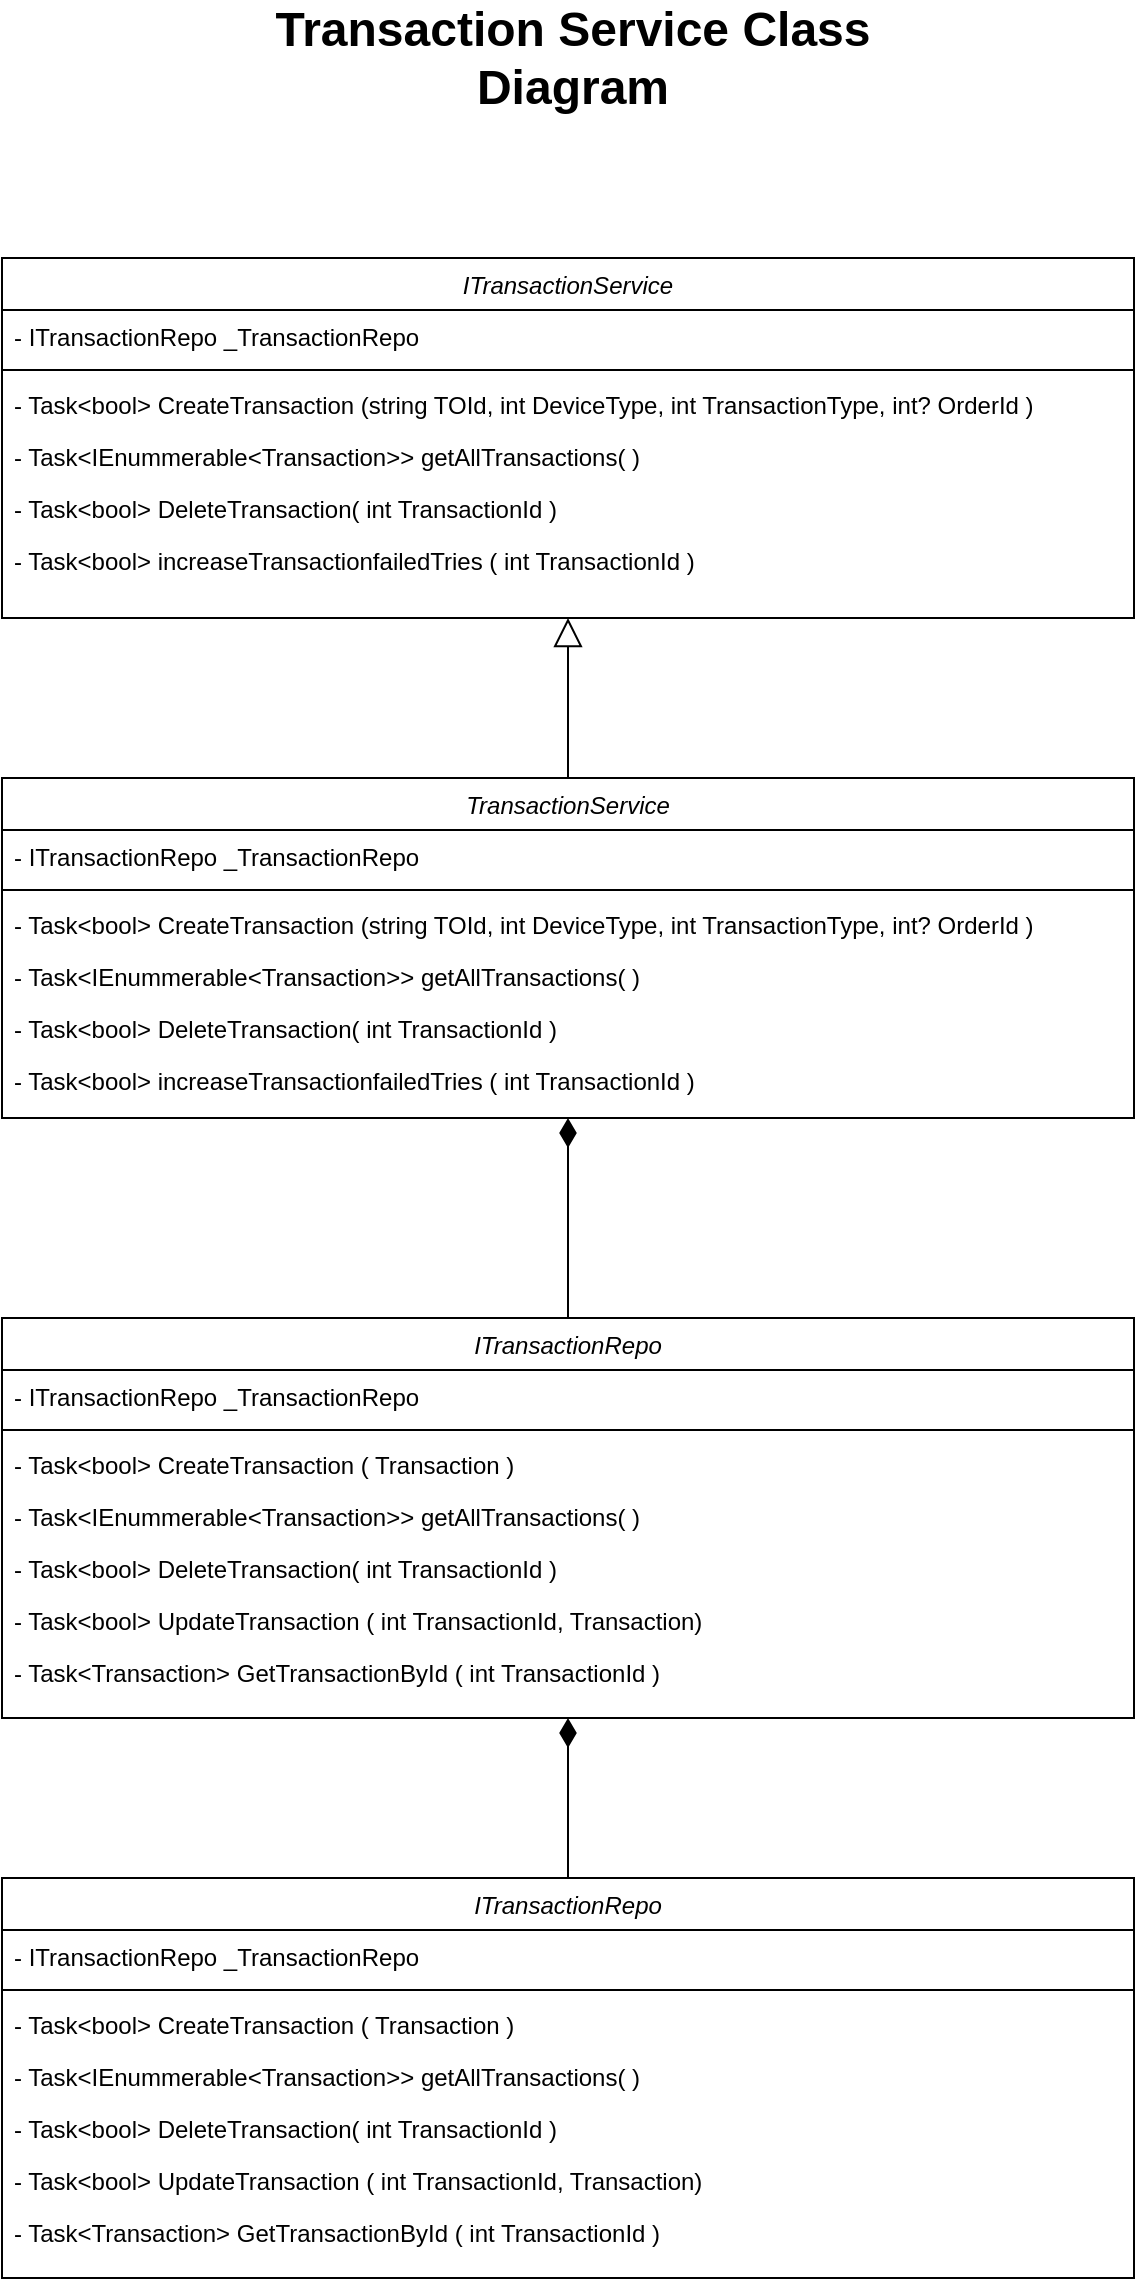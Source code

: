 <mxfile version="14.2.9" type="device"><diagram id="tg05gjFLdQwytkQnkUuj" name="Page-1"><mxGraphModel dx="572" dy="2946" grid="1" gridSize="10" guides="1" tooltips="1" connect="1" arrows="1" fold="1" page="1" pageScale="1" pageWidth="850" pageHeight="1100" math="0" shadow="0"><root><mxCell id="0"/><mxCell id="1" parent="0"/><mxCell id="O9ue_ayHDSaClEoDanWj-63" value="ITransactionService" style="swimlane;fontStyle=2;align=center;verticalAlign=top;childLayout=stackLayout;horizontal=1;startSize=26;horizontalStack=0;resizeParent=1;resizeLast=0;collapsible=1;marginBottom=0;rounded=0;shadow=0;strokeWidth=1;" vertex="1" parent="1"><mxGeometry x="990" y="-1700" width="566" height="180" as="geometry"><mxRectangle x="230" y="140" width="160" height="26" as="alternateBounds"/></mxGeometry></mxCell><mxCell id="O9ue_ayHDSaClEoDanWj-64" value="- ITransactionRepo _TransactionRepo" style="text;align=left;verticalAlign=top;spacingLeft=4;spacingRight=4;overflow=hidden;rotatable=0;points=[[0,0.5],[1,0.5]];portConstraint=eastwest;" vertex="1" parent="O9ue_ayHDSaClEoDanWj-63"><mxGeometry y="26" width="566" height="26" as="geometry"/></mxCell><mxCell id="O9ue_ayHDSaClEoDanWj-65" value="" style="line;html=1;strokeWidth=1;align=left;verticalAlign=middle;spacingTop=-1;spacingLeft=3;spacingRight=3;rotatable=0;labelPosition=right;points=[];portConstraint=eastwest;" vertex="1" parent="O9ue_ayHDSaClEoDanWj-63"><mxGeometry y="52" width="566" height="8" as="geometry"/></mxCell><mxCell id="O9ue_ayHDSaClEoDanWj-66" value="- Task&lt;bool&gt; CreateTransaction (string TOId, int DeviceType, int TransactionType, int? OrderId )" style="text;align=left;verticalAlign=top;spacingLeft=4;spacingRight=4;overflow=hidden;rotatable=0;points=[[0,0.5],[1,0.5]];portConstraint=eastwest;" vertex="1" parent="O9ue_ayHDSaClEoDanWj-63"><mxGeometry y="60" width="566" height="26" as="geometry"/></mxCell><mxCell id="O9ue_ayHDSaClEoDanWj-67" value="- Task&lt;IEnummerable&lt;Transaction&gt;&gt; getAllTransactions( )" style="text;align=left;verticalAlign=top;spacingLeft=4;spacingRight=4;overflow=hidden;rotatable=0;points=[[0,0.5],[1,0.5]];portConstraint=eastwest;" vertex="1" parent="O9ue_ayHDSaClEoDanWj-63"><mxGeometry y="86" width="566" height="26" as="geometry"/></mxCell><mxCell id="O9ue_ayHDSaClEoDanWj-68" value="- Task&lt;bool&gt; DeleteTransaction( int TransactionId )" style="text;align=left;verticalAlign=top;spacingLeft=4;spacingRight=4;overflow=hidden;rotatable=0;points=[[0,0.5],[1,0.5]];portConstraint=eastwest;" vertex="1" parent="O9ue_ayHDSaClEoDanWj-63"><mxGeometry y="112" width="566" height="26" as="geometry"/></mxCell><mxCell id="O9ue_ayHDSaClEoDanWj-69" value="- Task&lt;bool&gt; increaseTransactionfailedTries ( int TransactionId )" style="text;align=left;verticalAlign=top;spacingLeft=4;spacingRight=4;overflow=hidden;rotatable=0;points=[[0,0.5],[1,0.5]];portConstraint=eastwest;" vertex="1" parent="O9ue_ayHDSaClEoDanWj-63"><mxGeometry y="138" width="566" height="26" as="geometry"/></mxCell><mxCell id="O9ue_ayHDSaClEoDanWj-70" style="edgeStyle=orthogonalEdgeStyle;rounded=0;orthogonalLoop=1;jettySize=auto;html=1;exitX=0.5;exitY=0;exitDx=0;exitDy=0;entryX=0.5;entryY=1;entryDx=0;entryDy=0;endArrow=block;endFill=0;endSize=12;" edge="1" parent="1" source="O9ue_ayHDSaClEoDanWj-71" target="O9ue_ayHDSaClEoDanWj-63"><mxGeometry relative="1" as="geometry"><mxPoint x="1273" y="-1500" as="targetPoint"/></mxGeometry></mxCell><mxCell id="O9ue_ayHDSaClEoDanWj-71" value="TransactionService" style="swimlane;fontStyle=2;align=center;verticalAlign=top;childLayout=stackLayout;horizontal=1;startSize=26;horizontalStack=0;resizeParent=1;resizeLast=0;collapsible=1;marginBottom=0;rounded=0;shadow=0;strokeWidth=1;" vertex="1" parent="1"><mxGeometry x="990" y="-1440" width="566" height="170" as="geometry"><mxRectangle x="230" y="140" width="160" height="26" as="alternateBounds"/></mxGeometry></mxCell><mxCell id="O9ue_ayHDSaClEoDanWj-72" value="- ITransactionRepo _TransactionRepo" style="text;align=left;verticalAlign=top;spacingLeft=4;spacingRight=4;overflow=hidden;rotatable=0;points=[[0,0.5],[1,0.5]];portConstraint=eastwest;" vertex="1" parent="O9ue_ayHDSaClEoDanWj-71"><mxGeometry y="26" width="566" height="26" as="geometry"/></mxCell><mxCell id="O9ue_ayHDSaClEoDanWj-73" value="" style="line;html=1;strokeWidth=1;align=left;verticalAlign=middle;spacingTop=-1;spacingLeft=3;spacingRight=3;rotatable=0;labelPosition=right;points=[];portConstraint=eastwest;" vertex="1" parent="O9ue_ayHDSaClEoDanWj-71"><mxGeometry y="52" width="566" height="8" as="geometry"/></mxCell><mxCell id="O9ue_ayHDSaClEoDanWj-74" value="- Task&lt;bool&gt; CreateTransaction (string TOId, int DeviceType, int TransactionType, int? OrderId )" style="text;align=left;verticalAlign=top;spacingLeft=4;spacingRight=4;overflow=hidden;rotatable=0;points=[[0,0.5],[1,0.5]];portConstraint=eastwest;" vertex="1" parent="O9ue_ayHDSaClEoDanWj-71"><mxGeometry y="60" width="566" height="26" as="geometry"/></mxCell><mxCell id="O9ue_ayHDSaClEoDanWj-75" value="- Task&lt;IEnummerable&lt;Transaction&gt;&gt; getAllTransactions( )" style="text;align=left;verticalAlign=top;spacingLeft=4;spacingRight=4;overflow=hidden;rotatable=0;points=[[0,0.5],[1,0.5]];portConstraint=eastwest;" vertex="1" parent="O9ue_ayHDSaClEoDanWj-71"><mxGeometry y="86" width="566" height="26" as="geometry"/></mxCell><mxCell id="O9ue_ayHDSaClEoDanWj-76" value="- Task&lt;bool&gt; DeleteTransaction( int TransactionId )" style="text;align=left;verticalAlign=top;spacingLeft=4;spacingRight=4;overflow=hidden;rotatable=0;points=[[0,0.5],[1,0.5]];portConstraint=eastwest;" vertex="1" parent="O9ue_ayHDSaClEoDanWj-71"><mxGeometry y="112" width="566" height="26" as="geometry"/></mxCell><mxCell id="O9ue_ayHDSaClEoDanWj-77" value="- Task&lt;bool&gt; increaseTransactionfailedTries ( int TransactionId )" style="text;align=left;verticalAlign=top;spacingLeft=4;spacingRight=4;overflow=hidden;rotatable=0;points=[[0,0.5],[1,0.5]];portConstraint=eastwest;" vertex="1" parent="O9ue_ayHDSaClEoDanWj-71"><mxGeometry y="138" width="566" height="26" as="geometry"/></mxCell><mxCell id="O9ue_ayHDSaClEoDanWj-78" style="edgeStyle=orthogonalEdgeStyle;rounded=0;orthogonalLoop=1;jettySize=auto;html=1;exitX=0.5;exitY=0;exitDx=0;exitDy=0;endArrow=diamondThin;endFill=1;endSize=12;entryX=0.5;entryY=1;entryDx=0;entryDy=0;" edge="1" parent="1" source="O9ue_ayHDSaClEoDanWj-79" target="O9ue_ayHDSaClEoDanWj-71"><mxGeometry relative="1" as="geometry"><mxPoint x="1273" y="-1260" as="targetPoint"/></mxGeometry></mxCell><mxCell id="O9ue_ayHDSaClEoDanWj-79" value="ITransactionRepo" style="swimlane;fontStyle=2;align=center;verticalAlign=top;childLayout=stackLayout;horizontal=1;startSize=26;horizontalStack=0;resizeParent=1;resizeLast=0;collapsible=1;marginBottom=0;rounded=0;shadow=0;strokeWidth=1;" vertex="1" parent="1"><mxGeometry x="990" y="-1170" width="566" height="200" as="geometry"><mxRectangle x="230" y="140" width="160" height="26" as="alternateBounds"/></mxGeometry></mxCell><mxCell id="O9ue_ayHDSaClEoDanWj-80" value="- ITransactionRepo _TransactionRepo" style="text;align=left;verticalAlign=top;spacingLeft=4;spacingRight=4;overflow=hidden;rotatable=0;points=[[0,0.5],[1,0.5]];portConstraint=eastwest;" vertex="1" parent="O9ue_ayHDSaClEoDanWj-79"><mxGeometry y="26" width="566" height="26" as="geometry"/></mxCell><mxCell id="O9ue_ayHDSaClEoDanWj-81" value="" style="line;html=1;strokeWidth=1;align=left;verticalAlign=middle;spacingTop=-1;spacingLeft=3;spacingRight=3;rotatable=0;labelPosition=right;points=[];portConstraint=eastwest;" vertex="1" parent="O9ue_ayHDSaClEoDanWj-79"><mxGeometry y="52" width="566" height="8" as="geometry"/></mxCell><mxCell id="O9ue_ayHDSaClEoDanWj-82" value="- Task&lt;bool&gt; CreateTransaction ( Transaction )" style="text;align=left;verticalAlign=top;spacingLeft=4;spacingRight=4;overflow=hidden;rotatable=0;points=[[0,0.5],[1,0.5]];portConstraint=eastwest;" vertex="1" parent="O9ue_ayHDSaClEoDanWj-79"><mxGeometry y="60" width="566" height="26" as="geometry"/></mxCell><mxCell id="O9ue_ayHDSaClEoDanWj-83" value="- Task&lt;IEnummerable&lt;Transaction&gt;&gt; getAllTransactions( )" style="text;align=left;verticalAlign=top;spacingLeft=4;spacingRight=4;overflow=hidden;rotatable=0;points=[[0,0.5],[1,0.5]];portConstraint=eastwest;" vertex="1" parent="O9ue_ayHDSaClEoDanWj-79"><mxGeometry y="86" width="566" height="26" as="geometry"/></mxCell><mxCell id="O9ue_ayHDSaClEoDanWj-84" value="- Task&lt;bool&gt; DeleteTransaction( int TransactionId )" style="text;align=left;verticalAlign=top;spacingLeft=4;spacingRight=4;overflow=hidden;rotatable=0;points=[[0,0.5],[1,0.5]];portConstraint=eastwest;" vertex="1" parent="O9ue_ayHDSaClEoDanWj-79"><mxGeometry y="112" width="566" height="26" as="geometry"/></mxCell><mxCell id="O9ue_ayHDSaClEoDanWj-85" value="- Task&lt;bool&gt; UpdateTransaction ( int TransactionId, Transaction)" style="text;align=left;verticalAlign=top;spacingLeft=4;spacingRight=4;overflow=hidden;rotatable=0;points=[[0,0.5],[1,0.5]];portConstraint=eastwest;" vertex="1" parent="O9ue_ayHDSaClEoDanWj-79"><mxGeometry y="138" width="566" height="26" as="geometry"/></mxCell><mxCell id="O9ue_ayHDSaClEoDanWj-86" value="- Task&lt;Transaction&gt; GetTransactionById ( int TransactionId )" style="text;align=left;verticalAlign=top;spacingLeft=4;spacingRight=4;overflow=hidden;rotatable=0;points=[[0,0.5],[1,0.5]];portConstraint=eastwest;" vertex="1" parent="O9ue_ayHDSaClEoDanWj-79"><mxGeometry y="164" width="566" height="26" as="geometry"/></mxCell><mxCell id="O9ue_ayHDSaClEoDanWj-87" style="edgeStyle=orthogonalEdgeStyle;rounded=0;orthogonalLoop=1;jettySize=auto;html=1;exitX=0.5;exitY=0;exitDx=0;exitDy=0;endArrow=diamondThin;endFill=1;endSize=12;" edge="1" parent="1" source="O9ue_ayHDSaClEoDanWj-88"><mxGeometry relative="1" as="geometry"><mxPoint x="1273" y="-970" as="targetPoint"/></mxGeometry></mxCell><mxCell id="O9ue_ayHDSaClEoDanWj-88" value="ITransactionRepo" style="swimlane;fontStyle=2;align=center;verticalAlign=top;childLayout=stackLayout;horizontal=1;startSize=26;horizontalStack=0;resizeParent=1;resizeLast=0;collapsible=1;marginBottom=0;rounded=0;shadow=0;strokeWidth=1;" vertex="1" parent="1"><mxGeometry x="990" y="-890" width="566" height="200" as="geometry"><mxRectangle x="230" y="140" width="160" height="26" as="alternateBounds"/></mxGeometry></mxCell><mxCell id="O9ue_ayHDSaClEoDanWj-89" value="- ITransactionRepo _TransactionRepo" style="text;align=left;verticalAlign=top;spacingLeft=4;spacingRight=4;overflow=hidden;rotatable=0;points=[[0,0.5],[1,0.5]];portConstraint=eastwest;" vertex="1" parent="O9ue_ayHDSaClEoDanWj-88"><mxGeometry y="26" width="566" height="26" as="geometry"/></mxCell><mxCell id="O9ue_ayHDSaClEoDanWj-90" value="" style="line;html=1;strokeWidth=1;align=left;verticalAlign=middle;spacingTop=-1;spacingLeft=3;spacingRight=3;rotatable=0;labelPosition=right;points=[];portConstraint=eastwest;" vertex="1" parent="O9ue_ayHDSaClEoDanWj-88"><mxGeometry y="52" width="566" height="8" as="geometry"/></mxCell><mxCell id="O9ue_ayHDSaClEoDanWj-91" value="- Task&lt;bool&gt; CreateTransaction ( Transaction )" style="text;align=left;verticalAlign=top;spacingLeft=4;spacingRight=4;overflow=hidden;rotatable=0;points=[[0,0.5],[1,0.5]];portConstraint=eastwest;" vertex="1" parent="O9ue_ayHDSaClEoDanWj-88"><mxGeometry y="60" width="566" height="26" as="geometry"/></mxCell><mxCell id="O9ue_ayHDSaClEoDanWj-92" value="- Task&lt;IEnummerable&lt;Transaction&gt;&gt; getAllTransactions( )" style="text;align=left;verticalAlign=top;spacingLeft=4;spacingRight=4;overflow=hidden;rotatable=0;points=[[0,0.5],[1,0.5]];portConstraint=eastwest;" vertex="1" parent="O9ue_ayHDSaClEoDanWj-88"><mxGeometry y="86" width="566" height="26" as="geometry"/></mxCell><mxCell id="O9ue_ayHDSaClEoDanWj-93" value="- Task&lt;bool&gt; DeleteTransaction( int TransactionId )" style="text;align=left;verticalAlign=top;spacingLeft=4;spacingRight=4;overflow=hidden;rotatable=0;points=[[0,0.5],[1,0.5]];portConstraint=eastwest;" vertex="1" parent="O9ue_ayHDSaClEoDanWj-88"><mxGeometry y="112" width="566" height="26" as="geometry"/></mxCell><mxCell id="O9ue_ayHDSaClEoDanWj-94" value="- Task&lt;bool&gt; UpdateTransaction ( int TransactionId, Transaction)" style="text;align=left;verticalAlign=top;spacingLeft=4;spacingRight=4;overflow=hidden;rotatable=0;points=[[0,0.5],[1,0.5]];portConstraint=eastwest;" vertex="1" parent="O9ue_ayHDSaClEoDanWj-88"><mxGeometry y="138" width="566" height="26" as="geometry"/></mxCell><mxCell id="O9ue_ayHDSaClEoDanWj-95" value="- Task&lt;Transaction&gt; GetTransactionById ( int TransactionId )" style="text;align=left;verticalAlign=top;spacingLeft=4;spacingRight=4;overflow=hidden;rotatable=0;points=[[0,0.5],[1,0.5]];portConstraint=eastwest;" vertex="1" parent="O9ue_ayHDSaClEoDanWj-88"><mxGeometry y="164" width="566" height="26" as="geometry"/></mxCell><mxCell id="O9ue_ayHDSaClEoDanWj-96" value="&lt;font style=&quot;font-size: 24px&quot;&gt;&lt;b&gt;Transaction Service Class Diagram&lt;/b&gt;&lt;/font&gt;" style="text;html=1;strokeColor=none;fillColor=none;align=center;verticalAlign=middle;whiteSpace=wrap;rounded=0;" vertex="1" parent="1"><mxGeometry x="1112" y="-1810" width="327" height="20" as="geometry"/></mxCell></root></mxGraphModel></diagram></mxfile>